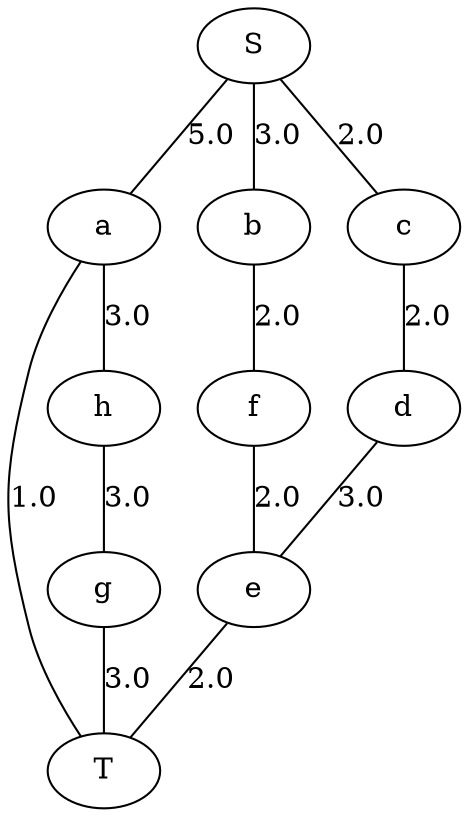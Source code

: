 graph {
	"S" ["ui.label"="S"];
	"T" ["ui.label"="T"];
	"a" ["ui.label"="a"];
	"b" ["ui.label"="b"];
	"c" ["ui.label"="c"];
	"d" ["ui.label"="d"];
	"e" ["ui.label"="e"];
	"f" ["ui.label"="f"];
	"g" ["ui.label"="g"];
	"h" ["ui.label"="h"];
	"S" -- "a" ["label"="5.0","capacity"=5.0];
	"S" -- "b" ["label"="3.0","capacity"=3.0];
	"S" -- "c" ["label"="2.0","capacity"=2.0];
	"c" -- "d" ["label"="2.0","capacity"=2.0];
	"d" -- "e" ["label"="3.0","capacity"=3.0];
	"e" -- "T" ["label"="2.0","capacity"=2.0];
	"b" -- "f" ["label"="2.0","capacity"=2.0];
	"f" -- "e" ["label"="2.0","capacity"=2.0];
	"a" -- "h" ["label"="3.0","capacity"=3.0];
	"a" -- "T" ["label"="1.0","capacity"=1.0];
	"h" -- "g" ["label"="3.0","capacity"=3.0];
	"g" -- "T" ["label"="3.0","capacity"=3.0];
}
